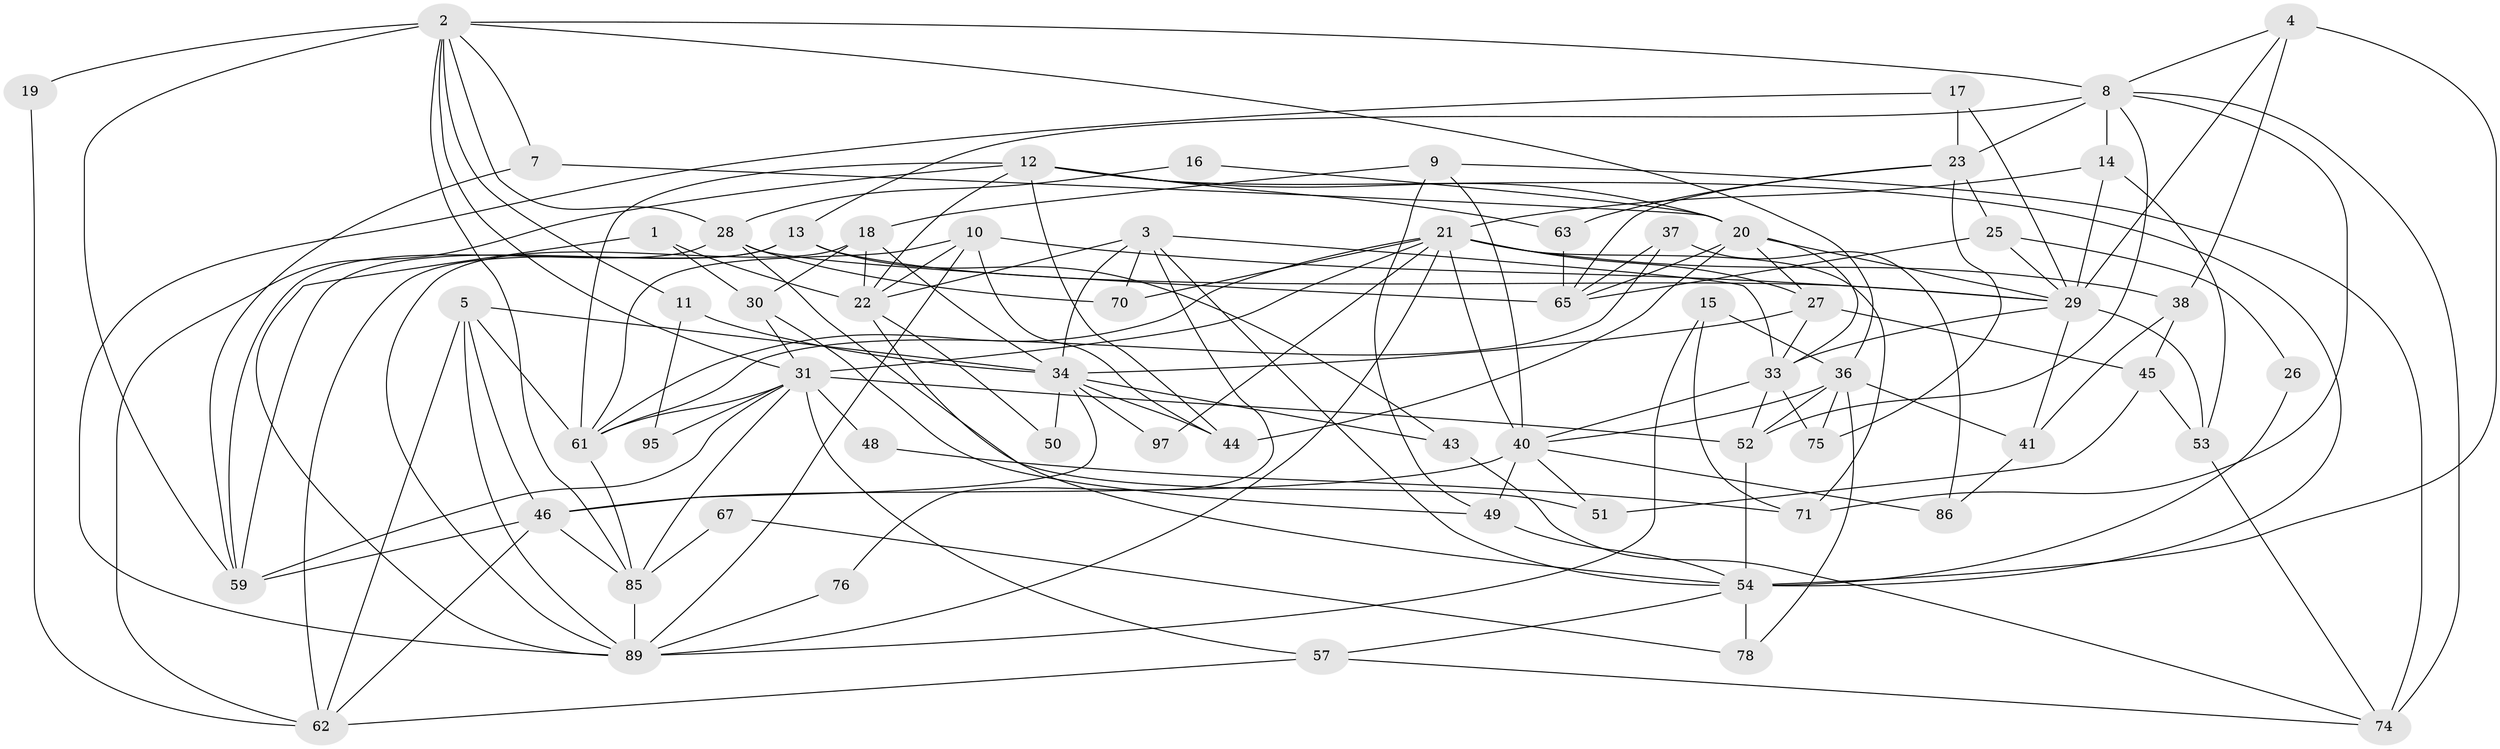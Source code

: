 // original degree distribution, {3: 0.31, 6: 0.08, 4: 0.22, 5: 0.18, 7: 0.04, 2: 0.14, 8: 0.02, 9: 0.01}
// Generated by graph-tools (version 1.1) at 2025/11/02/21/25 10:11:14]
// undirected, 65 vertices, 159 edges
graph export_dot {
graph [start="1"]
  node [color=gray90,style=filled];
  1;
  2 [super="+66"];
  3 [super="+6"];
  4 [super="+92"];
  5 [super="+60"];
  7;
  8 [super="+24"];
  9;
  10 [super="+56"];
  11;
  12 [super="+55"];
  13 [super="+77"];
  14 [super="+39"];
  15;
  16;
  17;
  18 [super="+35"];
  19;
  20 [super="+69"];
  21 [super="+96"];
  22 [super="+32"];
  23 [super="+82"];
  25;
  26;
  27 [super="+58"];
  28 [super="+81"];
  29 [super="+80"];
  30 [super="+47"];
  31 [super="+88"];
  33 [super="+94"];
  34 [super="+91"];
  36 [super="+68"];
  37;
  38;
  40 [super="+64"];
  41 [super="+42"];
  43;
  44;
  45;
  46;
  48;
  49 [super="+73"];
  50;
  51;
  52 [super="+79"];
  53 [super="+93"];
  54 [super="+83"];
  57 [super="+72"];
  59 [super="+98"];
  61 [super="+90"];
  62 [super="+84"];
  63;
  65 [super="+99"];
  67;
  70;
  71;
  74;
  75;
  76;
  78;
  85 [super="+87"];
  86;
  89 [super="+100"];
  95;
  97;
  1 -- 89;
  1 -- 30;
  1 -- 22;
  2 -- 31;
  2 -- 59;
  2 -- 19;
  2 -- 28;
  2 -- 36;
  2 -- 85;
  2 -- 7;
  2 -- 8;
  2 -- 11;
  3 -- 70;
  3 -- 34;
  3 -- 54;
  3 -- 76;
  3 -- 33;
  3 -- 22;
  4 -- 38;
  4 -- 8;
  4 -- 54;
  4 -- 29;
  5 -- 46;
  5 -- 34;
  5 -- 61;
  5 -- 62;
  5 -- 89;
  7 -- 20;
  7 -- 59;
  8 -- 23;
  8 -- 71;
  8 -- 13;
  8 -- 74;
  8 -- 52;
  8 -- 14;
  9 -- 74;
  9 -- 49;
  9 -- 40;
  9 -- 18;
  10 -- 22;
  10 -- 44;
  10 -- 89;
  10 -- 61;
  10 -- 29;
  11 -- 95;
  11 -- 34;
  12 -- 44;
  12 -- 63;
  12 -- 62;
  12 -- 54;
  12 -- 20;
  12 -- 22;
  12 -- 61;
  13 -- 43;
  13 -- 62;
  13 -- 29;
  13 -- 59;
  14 -- 21;
  14 -- 53 [weight=2];
  14 -- 29;
  15 -- 36;
  15 -- 71;
  15 -- 89;
  16 -- 28;
  16 -- 20;
  17 -- 89;
  17 -- 29;
  17 -- 23;
  18 -- 34;
  18 -- 89;
  18 -- 22;
  18 -- 30;
  19 -- 62;
  20 -- 33;
  20 -- 44;
  20 -- 27;
  20 -- 65;
  20 -- 29;
  21 -- 71;
  21 -- 38;
  21 -- 40;
  21 -- 61;
  21 -- 97;
  21 -- 27;
  21 -- 70;
  21 -- 31;
  21 -- 89;
  22 -- 50;
  22 -- 54;
  23 -- 65;
  23 -- 25;
  23 -- 75;
  23 -- 63;
  25 -- 65;
  25 -- 29;
  25 -- 26;
  26 -- 54;
  27 -- 33;
  27 -- 34;
  27 -- 45;
  28 -- 65;
  28 -- 51;
  28 -- 70;
  28 -- 59;
  29 -- 53;
  29 -- 33;
  29 -- 41;
  30 -- 31;
  30 -- 49;
  31 -- 61;
  31 -- 48;
  31 -- 59;
  31 -- 95;
  31 -- 85;
  31 -- 52;
  31 -- 57;
  33 -- 75;
  33 -- 52;
  33 -- 40;
  34 -- 50;
  34 -- 97;
  34 -- 43;
  34 -- 44;
  34 -- 46;
  36 -- 52;
  36 -- 75;
  36 -- 41;
  36 -- 78;
  36 -- 40;
  37 -- 61;
  37 -- 86;
  37 -- 65;
  38 -- 45;
  38 -- 41;
  40 -- 51;
  40 -- 86;
  40 -- 49 [weight=2];
  40 -- 46;
  41 -- 86;
  43 -- 74;
  45 -- 51;
  45 -- 53;
  46 -- 62;
  46 -- 85;
  46 -- 59;
  48 -- 71;
  49 -- 54;
  52 -- 54;
  53 -- 74;
  54 -- 78;
  54 -- 57;
  57 -- 74;
  57 -- 62;
  61 -- 85;
  63 -- 65;
  67 -- 78;
  67 -- 85;
  76 -- 89;
  85 -- 89 [weight=2];
}
